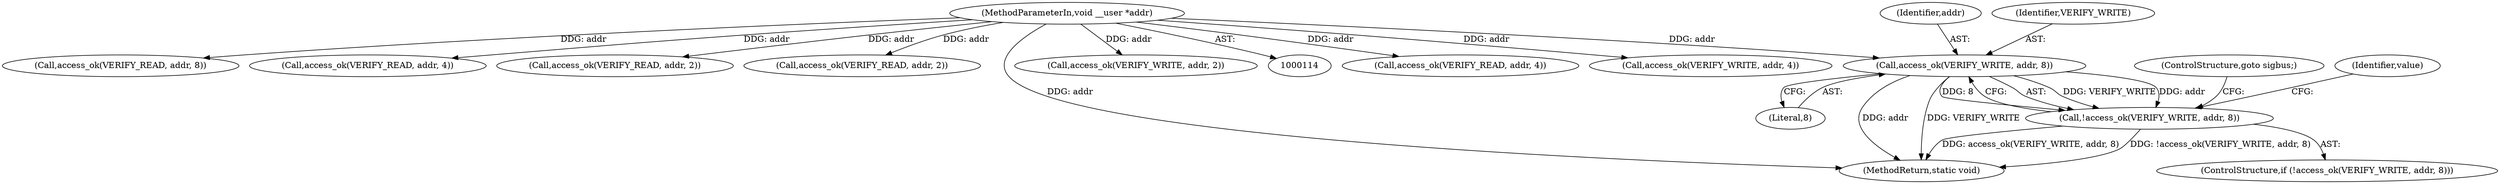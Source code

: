 digraph "0_linux_a8b0ca17b80e92faab46ee7179ba9e99ccb61233_12@pointer" {
"1000336" [label="(Call,access_ok(VERIFY_WRITE, addr, 8))"];
"1000116" [label="(MethodParameterIn,void __user *addr)"];
"1000335" [label="(Call,!access_ok(VERIFY_WRITE, addr, 8))"];
"1000234" [label="(Call,access_ok(VERIFY_READ, addr, 4))"];
"1000311" [label="(Call,access_ok(VERIFY_WRITE, addr, 4))"];
"1000340" [label="(ControlStructure,goto sigbus;)"];
"1000339" [label="(Literal,8)"];
"1000260" [label="(Call,access_ok(VERIFY_READ, addr, 8))"];
"1000334" [label="(ControlStructure,if (!access_ok(VERIFY_WRITE, addr, 8)))"];
"1000184" [label="(Call,access_ok(VERIFY_READ, addr, 4))"];
"1000209" [label="(Call,access_ok(VERIFY_READ, addr, 2))"];
"1000335" [label="(Call,!access_ok(VERIFY_WRITE, addr, 8))"];
"1000338" [label="(Identifier,addr)"];
"1000159" [label="(Call,access_ok(VERIFY_READ, addr, 2))"];
"1000337" [label="(Identifier,VERIFY_WRITE)"];
"1000342" [label="(Identifier,value)"];
"1000336" [label="(Call,access_ok(VERIFY_WRITE, addr, 8))"];
"1000416" [label="(MethodReturn,static void)"];
"1000116" [label="(MethodParameterIn,void __user *addr)"];
"1000286" [label="(Call,access_ok(VERIFY_WRITE, addr, 2))"];
"1000336" -> "1000335"  [label="AST: "];
"1000336" -> "1000339"  [label="CFG: "];
"1000337" -> "1000336"  [label="AST: "];
"1000338" -> "1000336"  [label="AST: "];
"1000339" -> "1000336"  [label="AST: "];
"1000335" -> "1000336"  [label="CFG: "];
"1000336" -> "1000416"  [label="DDG: addr"];
"1000336" -> "1000416"  [label="DDG: VERIFY_WRITE"];
"1000336" -> "1000335"  [label="DDG: VERIFY_WRITE"];
"1000336" -> "1000335"  [label="DDG: addr"];
"1000336" -> "1000335"  [label="DDG: 8"];
"1000116" -> "1000336"  [label="DDG: addr"];
"1000116" -> "1000114"  [label="AST: "];
"1000116" -> "1000416"  [label="DDG: addr"];
"1000116" -> "1000159"  [label="DDG: addr"];
"1000116" -> "1000184"  [label="DDG: addr"];
"1000116" -> "1000209"  [label="DDG: addr"];
"1000116" -> "1000234"  [label="DDG: addr"];
"1000116" -> "1000260"  [label="DDG: addr"];
"1000116" -> "1000286"  [label="DDG: addr"];
"1000116" -> "1000311"  [label="DDG: addr"];
"1000335" -> "1000334"  [label="AST: "];
"1000340" -> "1000335"  [label="CFG: "];
"1000342" -> "1000335"  [label="CFG: "];
"1000335" -> "1000416"  [label="DDG: access_ok(VERIFY_WRITE, addr, 8)"];
"1000335" -> "1000416"  [label="DDG: !access_ok(VERIFY_WRITE, addr, 8)"];
}
